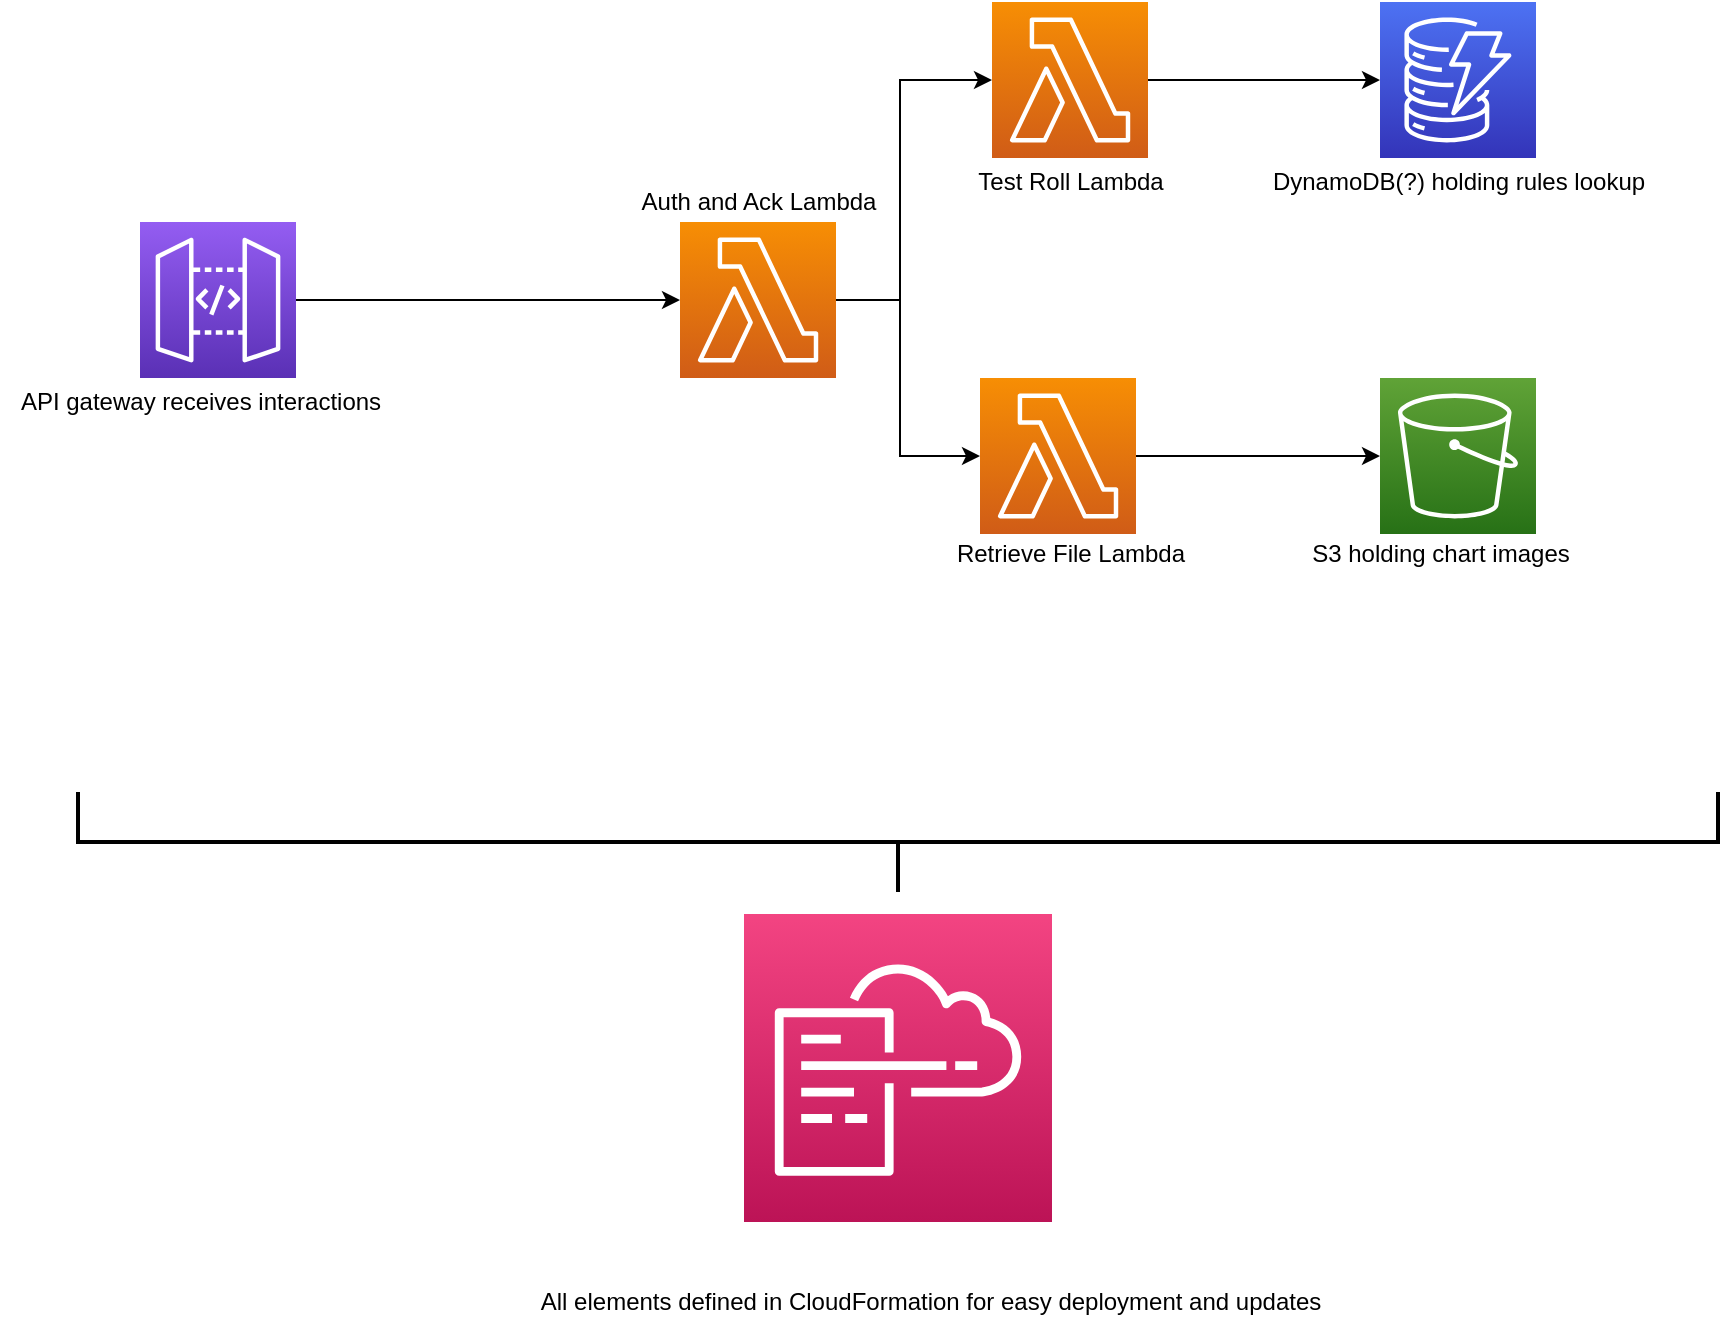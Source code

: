 <mxfile version="14.6.10" type="github">
  <diagram id="Fo_arxAlTphfYFIoxq5V" name="Page-1">
    <mxGraphModel dx="1038" dy="548" grid="1" gridSize="10" guides="1" tooltips="1" connect="1" arrows="1" fold="1" page="1" pageScale="1" pageWidth="827" pageHeight="1169" math="0" shadow="0">
      <root>
        <mxCell id="0" />
        <mxCell id="1" parent="0" />
        <mxCell id="oq6VBbZFK9BP2Lz5DimH-5" style="edgeStyle=orthogonalEdgeStyle;rounded=0;orthogonalLoop=1;jettySize=auto;html=1;entryX=0;entryY=0.5;entryDx=0;entryDy=0;entryPerimeter=0;" edge="1" parent="1" source="oq6VBbZFK9BP2Lz5DimH-1" target="oq6VBbZFK9BP2Lz5DimH-2">
          <mxGeometry relative="1" as="geometry" />
        </mxCell>
        <mxCell id="oq6VBbZFK9BP2Lz5DimH-1" value="" style="points=[[0,0,0],[0.25,0,0],[0.5,0,0],[0.75,0,0],[1,0,0],[0,1,0],[0.25,1,0],[0.5,1,0],[0.75,1,0],[1,1,0],[0,0.25,0],[0,0.5,0],[0,0.75,0],[1,0.25,0],[1,0.5,0],[1,0.75,0]];outlineConnect=0;fontColor=#232F3E;gradientColor=#945DF2;gradientDirection=north;fillColor=#5A30B5;strokeColor=#ffffff;dashed=0;verticalLabelPosition=bottom;verticalAlign=top;align=center;html=1;fontSize=12;fontStyle=0;aspect=fixed;shape=mxgraph.aws4.resourceIcon;resIcon=mxgraph.aws4.api_gateway;" vertex="1" parent="1">
          <mxGeometry x="150" y="200" width="78" height="78" as="geometry" />
        </mxCell>
        <mxCell id="oq6VBbZFK9BP2Lz5DimH-6" style="edgeStyle=orthogonalEdgeStyle;rounded=0;orthogonalLoop=1;jettySize=auto;html=1;" edge="1" parent="1" source="oq6VBbZFK9BP2Lz5DimH-2" target="oq6VBbZFK9BP2Lz5DimH-4">
          <mxGeometry relative="1" as="geometry">
            <Array as="points">
              <mxPoint x="530" y="239" />
              <mxPoint x="530" y="317" />
            </Array>
          </mxGeometry>
        </mxCell>
        <mxCell id="oq6VBbZFK9BP2Lz5DimH-15" style="edgeStyle=orthogonalEdgeStyle;rounded=0;orthogonalLoop=1;jettySize=auto;html=1;entryX=0;entryY=0.5;entryDx=0;entryDy=0;entryPerimeter=0;" edge="1" parent="1" source="oq6VBbZFK9BP2Lz5DimH-2" target="oq6VBbZFK9BP2Lz5DimH-14">
          <mxGeometry relative="1" as="geometry">
            <Array as="points">
              <mxPoint x="530" y="239" />
              <mxPoint x="530" y="129" />
            </Array>
          </mxGeometry>
        </mxCell>
        <mxCell id="oq6VBbZFK9BP2Lz5DimH-2" value="" style="points=[[0,0,0],[0.25,0,0],[0.5,0,0],[0.75,0,0],[1,0,0],[0,1,0],[0.25,1,0],[0.5,1,0],[0.75,1,0],[1,1,0],[0,0.25,0],[0,0.5,0],[0,0.75,0],[1,0.25,0],[1,0.5,0],[1,0.75,0]];outlineConnect=0;fontColor=#232F3E;gradientColor=#F78E04;gradientDirection=north;fillColor=#D05C17;strokeColor=#ffffff;dashed=0;verticalLabelPosition=bottom;verticalAlign=top;align=center;html=1;fontSize=12;fontStyle=0;aspect=fixed;shape=mxgraph.aws4.resourceIcon;resIcon=mxgraph.aws4.lambda;" vertex="1" parent="1">
          <mxGeometry x="420" y="200" width="78" height="78" as="geometry" />
        </mxCell>
        <mxCell id="oq6VBbZFK9BP2Lz5DimH-3" value="" style="points=[[0,0,0],[0.25,0,0],[0.5,0,0],[0.75,0,0],[1,0,0],[0,1,0],[0.25,1,0],[0.5,1,0],[0.75,1,0],[1,1,0],[0,0.25,0],[0,0.5,0],[0,0.75,0],[1,0.25,0],[1,0.5,0],[1,0.75,0]];outlineConnect=0;fontColor=#232F3E;gradientColor=#60A337;gradientDirection=north;fillColor=#277116;strokeColor=#ffffff;dashed=0;verticalLabelPosition=bottom;verticalAlign=top;align=center;html=1;fontSize=12;fontStyle=0;aspect=fixed;shape=mxgraph.aws4.resourceIcon;resIcon=mxgraph.aws4.s3;" vertex="1" parent="1">
          <mxGeometry x="770" y="278" width="78" height="78" as="geometry" />
        </mxCell>
        <mxCell id="oq6VBbZFK9BP2Lz5DimH-7" style="edgeStyle=orthogonalEdgeStyle;rounded=0;orthogonalLoop=1;jettySize=auto;html=1;" edge="1" parent="1" source="oq6VBbZFK9BP2Lz5DimH-4" target="oq6VBbZFK9BP2Lz5DimH-3">
          <mxGeometry relative="1" as="geometry" />
        </mxCell>
        <mxCell id="oq6VBbZFK9BP2Lz5DimH-4" value="" style="points=[[0,0,0],[0.25,0,0],[0.5,0,0],[0.75,0,0],[1,0,0],[0,1,0],[0.25,1,0],[0.5,1,0],[0.75,1,0],[1,1,0],[0,0.25,0],[0,0.5,0],[0,0.75,0],[1,0.25,0],[1,0.5,0],[1,0.75,0]];outlineConnect=0;fontColor=#232F3E;gradientColor=#F78E04;gradientDirection=north;fillColor=#D05C17;strokeColor=#ffffff;dashed=0;verticalLabelPosition=bottom;verticalAlign=top;align=center;html=1;fontSize=12;fontStyle=0;aspect=fixed;shape=mxgraph.aws4.resourceIcon;resIcon=mxgraph.aws4.lambda;" vertex="1" parent="1">
          <mxGeometry x="570" y="278" width="78" height="78" as="geometry" />
        </mxCell>
        <mxCell id="oq6VBbZFK9BP2Lz5DimH-8" value="Auth and Ack Lambda" style="text;html=1;align=center;verticalAlign=middle;resizable=0;points=[];autosize=1;strokeColor=none;" vertex="1" parent="1">
          <mxGeometry x="394" y="180" width="130" height="20" as="geometry" />
        </mxCell>
        <mxCell id="oq6VBbZFK9BP2Lz5DimH-9" value="Retrieve File Lambda" style="text;html=1;align=center;verticalAlign=middle;resizable=0;points=[];autosize=1;strokeColor=none;" vertex="1" parent="1">
          <mxGeometry x="550" y="356" width="130" height="20" as="geometry" />
        </mxCell>
        <mxCell id="oq6VBbZFK9BP2Lz5DimH-10" value="S3 holding chart images" style="text;html=1;align=center;verticalAlign=middle;resizable=0;points=[];autosize=1;strokeColor=none;" vertex="1" parent="1">
          <mxGeometry x="730" y="356" width="140" height="20" as="geometry" />
        </mxCell>
        <mxCell id="oq6VBbZFK9BP2Lz5DimH-11" value="API gateway receives interactions" style="text;html=1;align=center;verticalAlign=middle;resizable=0;points=[];autosize=1;strokeColor=none;" vertex="1" parent="1">
          <mxGeometry x="80" y="280" width="200" height="20" as="geometry" />
        </mxCell>
        <mxCell id="oq6VBbZFK9BP2Lz5DimH-12" value="" style="points=[[0,0,0],[0.25,0,0],[0.5,0,0],[0.75,0,0],[1,0,0],[0,1,0],[0.25,1,0],[0.5,1,0],[0.75,1,0],[1,1,0],[0,0.25,0],[0,0.5,0],[0,0.75,0],[1,0.25,0],[1,0.5,0],[1,0.75,0]];outlineConnect=0;fontColor=#232F3E;gradientColor=#4D72F3;gradientDirection=north;fillColor=#3334B9;strokeColor=#ffffff;dashed=0;verticalLabelPosition=bottom;verticalAlign=top;align=center;html=1;fontSize=12;fontStyle=0;aspect=fixed;shape=mxgraph.aws4.resourceIcon;resIcon=mxgraph.aws4.dynamodb;" vertex="1" parent="1">
          <mxGeometry x="770" y="90" width="78" height="78" as="geometry" />
        </mxCell>
        <mxCell id="oq6VBbZFK9BP2Lz5DimH-13" value="DynamoDB(?) holding rules lookup" style="text;html=1;align=center;verticalAlign=middle;resizable=0;points=[];autosize=1;strokeColor=none;" vertex="1" parent="1">
          <mxGeometry x="709" y="170" width="200" height="20" as="geometry" />
        </mxCell>
        <mxCell id="oq6VBbZFK9BP2Lz5DimH-18" style="edgeStyle=orthogonalEdgeStyle;rounded=0;orthogonalLoop=1;jettySize=auto;html=1;entryX=0;entryY=0.5;entryDx=0;entryDy=0;entryPerimeter=0;" edge="1" parent="1" source="oq6VBbZFK9BP2Lz5DimH-14" target="oq6VBbZFK9BP2Lz5DimH-12">
          <mxGeometry relative="1" as="geometry" />
        </mxCell>
        <mxCell id="oq6VBbZFK9BP2Lz5DimH-14" value="" style="points=[[0,0,0],[0.25,0,0],[0.5,0,0],[0.75,0,0],[1,0,0],[0,1,0],[0.25,1,0],[0.5,1,0],[0.75,1,0],[1,1,0],[0,0.25,0],[0,0.5,0],[0,0.75,0],[1,0.25,0],[1,0.5,0],[1,0.75,0]];outlineConnect=0;fontColor=#232F3E;gradientColor=#F78E04;gradientDirection=north;fillColor=#D05C17;strokeColor=#ffffff;dashed=0;verticalLabelPosition=bottom;verticalAlign=top;align=center;html=1;fontSize=12;fontStyle=0;aspect=fixed;shape=mxgraph.aws4.resourceIcon;resIcon=mxgraph.aws4.lambda;" vertex="1" parent="1">
          <mxGeometry x="576" y="90" width="78" height="78" as="geometry" />
        </mxCell>
        <mxCell id="oq6VBbZFK9BP2Lz5DimH-16" value="Test Roll Lambda" style="text;html=1;align=center;verticalAlign=middle;resizable=0;points=[];autosize=1;strokeColor=none;" vertex="1" parent="1">
          <mxGeometry x="560" y="170" width="110" height="20" as="geometry" />
        </mxCell>
        <mxCell id="oq6VBbZFK9BP2Lz5DimH-20" value="" style="strokeWidth=2;html=1;shape=mxgraph.flowchart.annotation_2;align=left;labelPosition=right;pointerEvents=1;rotation=-90;" vertex="1" parent="1">
          <mxGeometry x="504" y="100" width="50" height="820" as="geometry" />
        </mxCell>
        <mxCell id="oq6VBbZFK9BP2Lz5DimH-21" value="All elements defined in CloudFormation for easy deployment and updates" style="text;html=1;align=center;verticalAlign=middle;resizable=0;points=[];autosize=1;strokeColor=none;" vertex="1" parent="1">
          <mxGeometry x="340" y="730" width="410" height="20" as="geometry" />
        </mxCell>
        <mxCell id="oq6VBbZFK9BP2Lz5DimH-22" value="" style="points=[[0,0,0],[0.25,0,0],[0.5,0,0],[0.75,0,0],[1,0,0],[0,1,0],[0.25,1,0],[0.5,1,0],[0.75,1,0],[1,1,0],[0,0.25,0],[0,0.5,0],[0,0.75,0],[1,0.25,0],[1,0.5,0],[1,0.75,0]];points=[[0,0,0],[0.25,0,0],[0.5,0,0],[0.75,0,0],[1,0,0],[0,1,0],[0.25,1,0],[0.5,1,0],[0.75,1,0],[1,1,0],[0,0.25,0],[0,0.5,0],[0,0.75,0],[1,0.25,0],[1,0.5,0],[1,0.75,0]];outlineConnect=0;fontColor=#232F3E;gradientColor=#F34482;gradientDirection=north;fillColor=#BC1356;strokeColor=#ffffff;dashed=0;verticalLabelPosition=bottom;verticalAlign=top;align=center;html=1;fontSize=12;fontStyle=0;aspect=fixed;shape=mxgraph.aws4.resourceIcon;resIcon=mxgraph.aws4.cloudformation;" vertex="1" parent="1">
          <mxGeometry x="452" y="546" width="154" height="154" as="geometry" />
        </mxCell>
      </root>
    </mxGraphModel>
  </diagram>
</mxfile>
